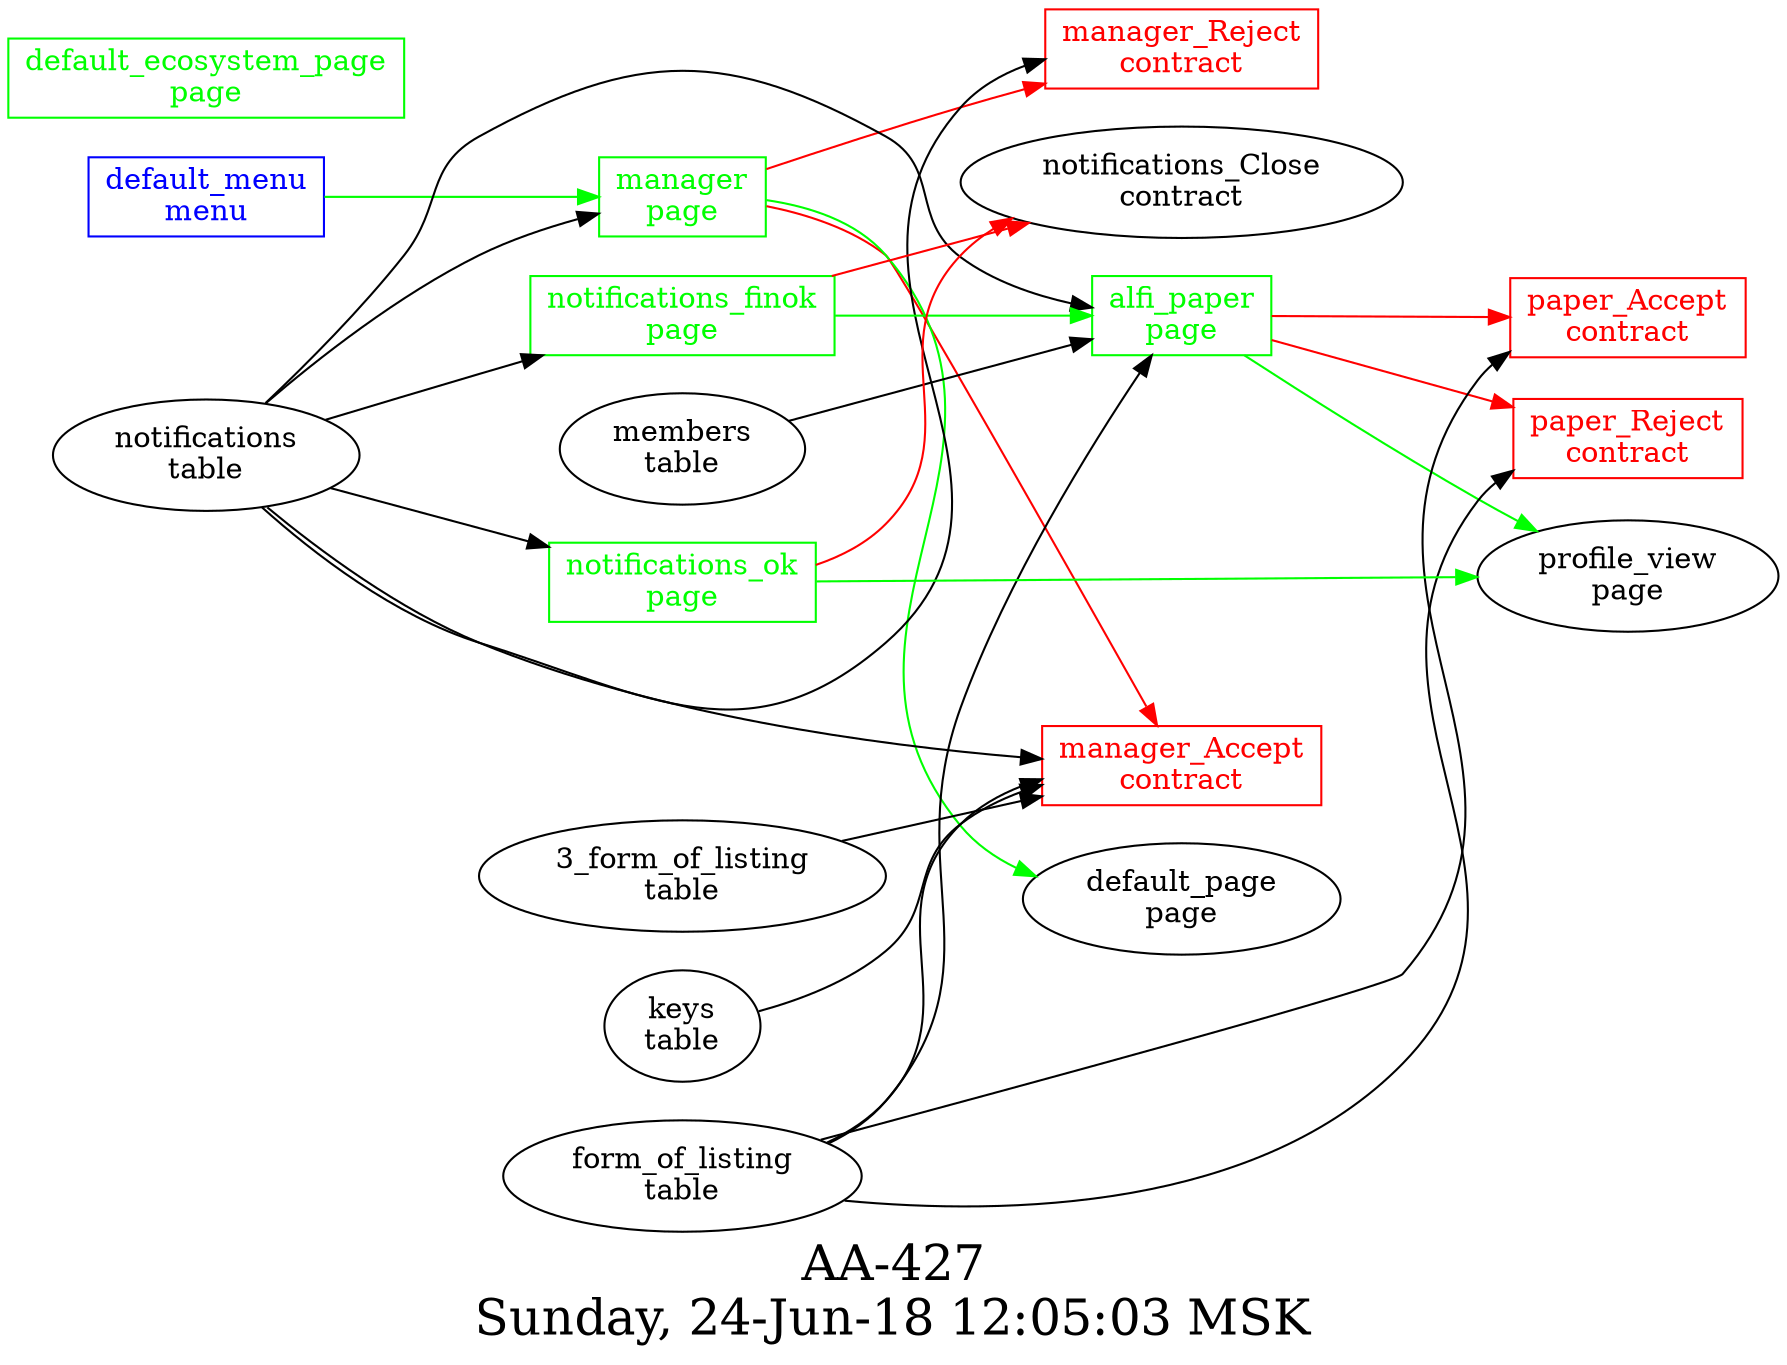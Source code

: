 digraph G {
graph [
  fontsize="24";
  label="AA-427\nSunday, 24-Jun-18 12:05:03 MSK";
  nojustify=true;
  ordering=out;
  rankdir=LR;
  size="30";
];
"default_menu\nmenu" -> "manager\npage"  [ color=green ]
"default_menu\nmenu" [color=blue, fontcolor=blue, group=menus, shape=record];
"alfi_paper\npage" -> "paper_Accept\ncontract"  [ color=red ]
"alfi_paper\npage" -> "paper_Reject\ncontract"  [ color=red ]
"notifications\ntable" -> "alfi_paper\npage"
"form_of_listing\ntable" -> "alfi_paper\npage"
"members\ntable" -> "alfi_paper\npage"
"alfi_paper\npage" -> "profile_view\npage"  [ color=green ]
"alfi_paper\npage" [color=green, fontcolor=green, group=pages, shape=record];
"default_ecosystem_page\npage" [color=green, fontcolor=green, group=pages, shape=record];
"manager\npage" -> "manager_Reject\ncontract"  [ color=red ]
"manager\npage" -> "manager_Accept\ncontract"  [ color=red ]
"notifications\ntable" -> "manager\npage"
"manager\npage" -> "default_page\npage"  [ color=green ]
"manager\npage" [color=green, fontcolor=green, group=pages, shape=record];
"notifications_finok\npage" -> "notifications_Close\ncontract"  [ color=red ]
"notifications\ntable" -> "notifications_finok\npage"
"notifications_finok\npage" -> "alfi_paper\npage"  [ color=green ]
"notifications_finok\npage" [color=green, fontcolor=green, group=pages, shape=record];
"notifications_ok\npage" -> "notifications_Close\ncontract"  [ color=red ]
"notifications\ntable" -> "notifications_ok\npage"
"notifications_ok\npage" -> "profile_view\npage"  [ color=green ]
"notifications_ok\npage" [color=green, fontcolor=green, group=pages, shape=record];
"3_form_of_listing\ntable" -> "manager_Accept\ncontract"
"notifications\ntable" -> "manager_Accept\ncontract"
"keys\ntable" -> "manager_Accept\ncontract"
"form_of_listing\ntable" -> "manager_Accept\ncontract"
"manager_Accept\ncontract" [color=red, fontcolor=red, group=contracts, shape=record];
"notifications\ntable" -> "manager_Reject\ncontract"
"manager_Reject\ncontract" [color=red, fontcolor=red, group=contracts, shape=record];
"form_of_listing\ntable" -> "paper_Accept\ncontract"
"paper_Accept\ncontract" [color=red, fontcolor=red, group=contracts, shape=record];
"form_of_listing\ntable" -> "paper_Reject\ncontract"
"paper_Reject\ncontract" [color=red, fontcolor=red, group=contracts, shape=record];
}

